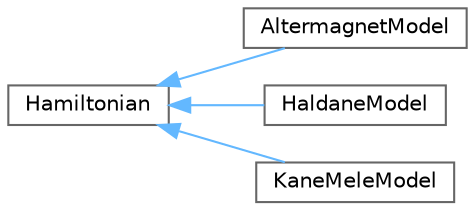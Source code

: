 digraph "Graphical Class Hierarchy"
{
 // INTERACTIVE_SVG=YES
 // LATEX_PDF_SIZE
  bgcolor="transparent";
  edge [fontname=Helvetica,fontsize=10,labelfontname=Helvetica,labelfontsize=10];
  node [fontname=Helvetica,fontsize=10,shape=box,height=0.2,width=0.4];
  rankdir="LR";
  Node0 [id="Node000000",label="Hamiltonian",height=0.2,width=0.4,color="grey40", fillcolor="white", style="filled",URL="$class_hamiltonian.html",tooltip=" "];
  Node0 -> Node1 [id="edge2_Node000000_Node000001",dir="back",color="steelblue1",style="solid",tooltip=" "];
  Node1 [id="Node000001",label="AltermagnetModel",height=0.2,width=0.4,color="grey40", fillcolor="white", style="filled",URL="$class_altermagnet_model.html",tooltip=" "];
  Node0 -> Node2 [id="edge3_Node000000_Node000002",dir="back",color="steelblue1",style="solid",tooltip=" "];
  Node2 [id="Node000002",label="HaldaneModel",height=0.2,width=0.4,color="grey40", fillcolor="white", style="filled",URL="$class_haldane_model.html",tooltip=" "];
  Node0 -> Node3 [id="edge4_Node000000_Node000003",dir="back",color="steelblue1",style="solid",tooltip=" "];
  Node3 [id="Node000003",label="KaneMeleModel",height=0.2,width=0.4,color="grey40", fillcolor="white", style="filled",URL="$class_kane_mele_model.html",tooltip="Kane-Mele model for a two-dimensional topological insulator."];
}
